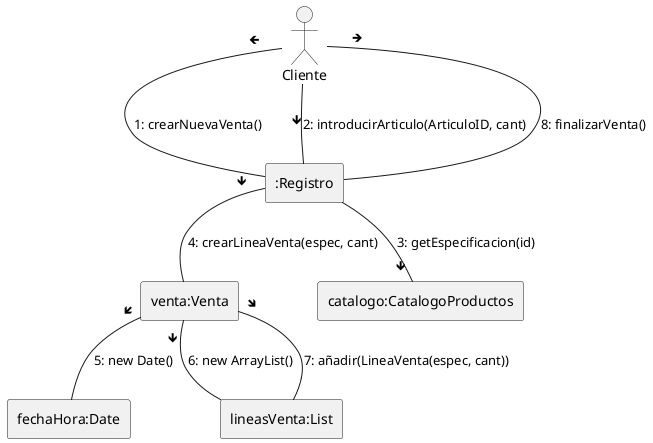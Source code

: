 @startuml Diagrama de comunicación

:Cliente:
rectangle ":Registro" as reg
rectangle "venta:Venta" as vent
rectangle "catalogo:CatalogoProductos" as c
rectangle "fechaHora:Date" as date
rectangle "lineasVenta:List" as lineasVenta

Cliente -- reg : "🡸    " 1: crearNuevaVenta()
Cliente "\n🡻" -- reg : 2: introducirArticulo(ArticuloID, cant)
Cliente -- reg : "     🡺" 8: finalizarVenta()

reg -- c : 3: getEspecificacion(id) "\n    🡻 "
reg -- vent : " 🡻   " 4: crearLineaVenta(espec, cant)

vent "\n🡿" -- date : 5: new Date()
vent "🡻 " -- lineasVenta : 6: new ArrayList()
vent "\n🡾" -- lineasVenta : 7: añadir(LineaVenta(espec, cant))








@enduml